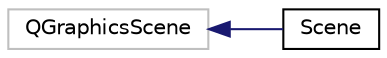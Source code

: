 digraph "Graphical Class Hierarchy"
{
 // LATEX_PDF_SIZE
  edge [fontname="Helvetica",fontsize="10",labelfontname="Helvetica",labelfontsize="10"];
  node [fontname="Helvetica",fontsize="10",shape=record];
  rankdir="LR";
  Node13 [label="QGraphicsScene",height=0.2,width=0.4,color="grey75", fillcolor="white", style="filled",tooltip=" "];
  Node13 -> Node0 [dir="back",color="midnightblue",fontsize="10",style="solid",fontname="Helvetica"];
  Node0 [label="Scene",height=0.2,width=0.4,color="black", fillcolor="white", style="filled",URL="$classScene.html",tooltip=" "];
}
